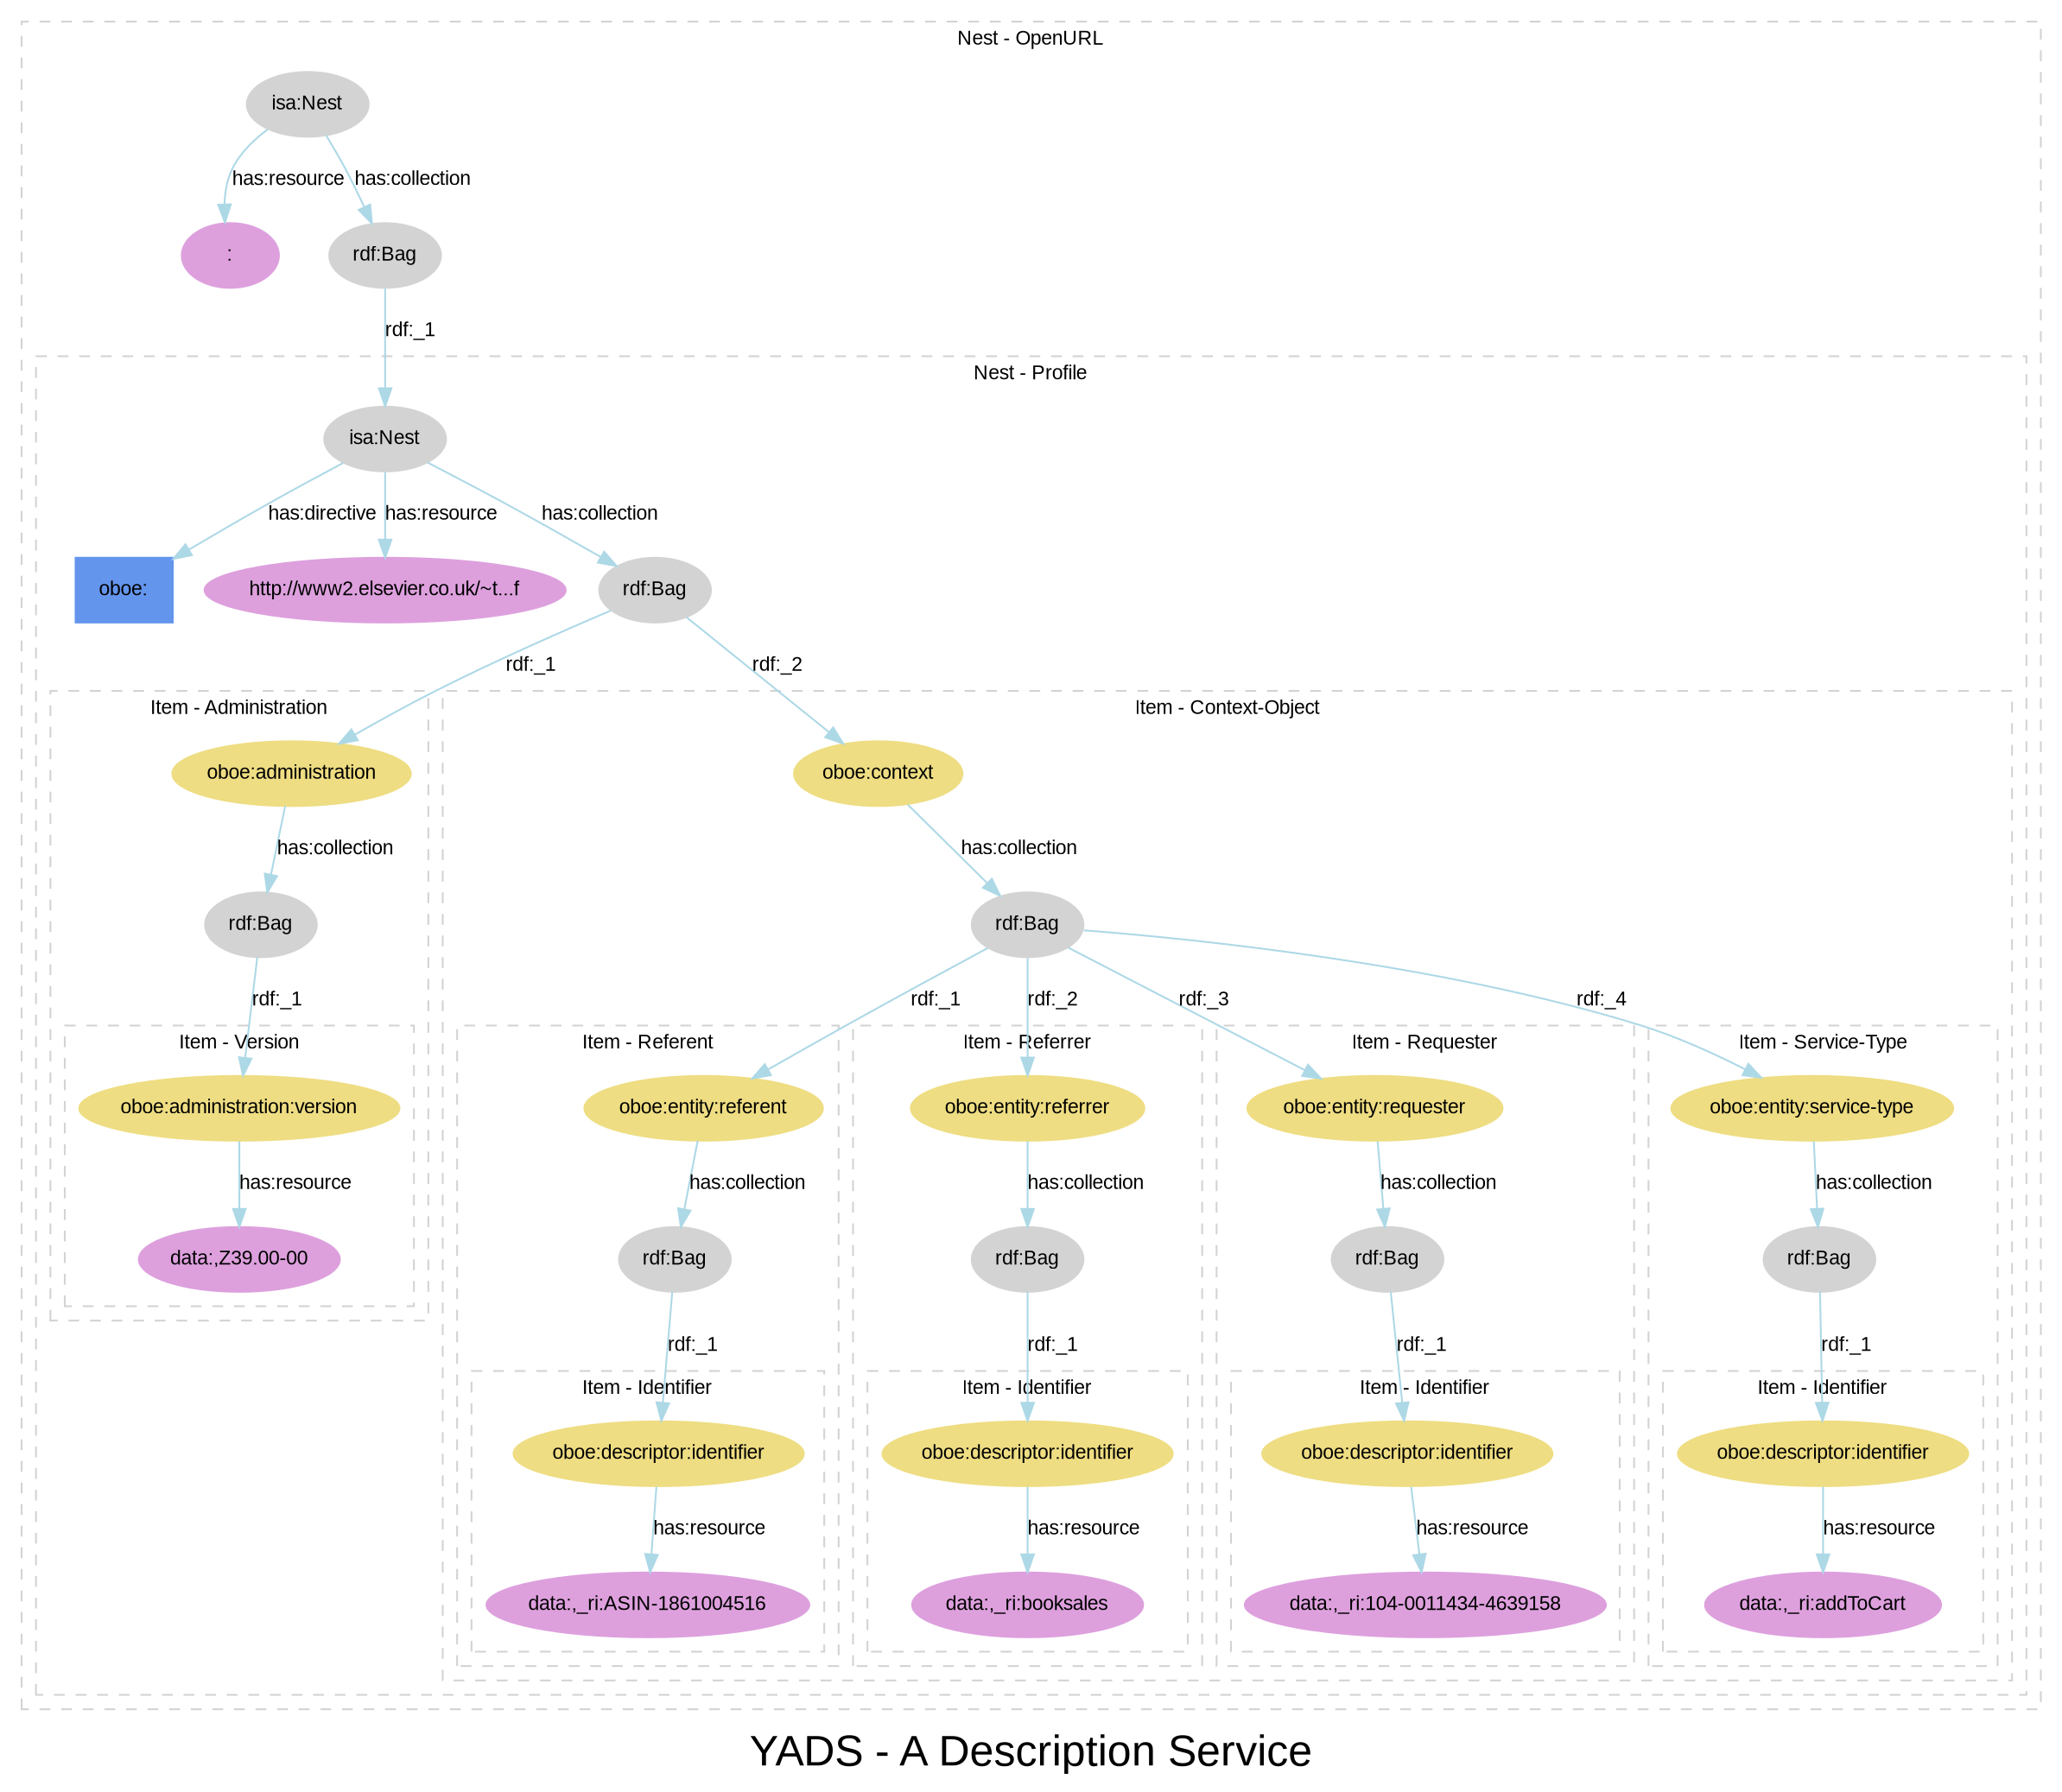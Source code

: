 
digraph yads { 

graph [
  fontname=arial, fontsize=24
  label="YADS - A Description Service"
];
node [
  fontname=arial, fontsize=11, fontcolor=black,
  style=filled, color=cornflowerblue,
];
edge [
  fontname=arial, fontsize=11, fontcolor=black,
  style=filled, color=lightblue,
];
rankdir=TB;

subgraph cluster_1 {

  style=dashed; color=lightgrey;
  fontname=arial; fontsize=11;
  fontcolor="black"; label="Nest - OpenURL";

  ":_1" [label="isa:Nest", color=lightgrey, URL="http://www2.elsevier.co.uk/~tony/1014/yads-schema-2002-04-03#Nest"];
  ":_1" -> ":" [label="has:resource", URL="http://www2.elsevier.co.uk/~tony/1014/yads-schema-2002-04-03#resource"];
  ":_1" -> ":_2" [label="has:collection", URL="http://www2.elsevier.co.uk/~tony/1014/yads-schema-2002-04-03#collection"];
  ":_2" [label="rdf:Bag", color=lightgrey];
  ":" [color=plum, URL=""];
  ":_2" [label="rdf:Bag", color=lightgrey, URL="http://www.w3.org/1999/02/22-rdf-syntax-ns#Bag"];
  ":_2" -> ":_3" [label="rdf:_1", URL="http://www.w3.org/1999/02/22-rdf-syntax-ns#_1"];
":_3" [label="isa:Nest"]

subgraph cluster_3 {

  style=dashed; color=lightgrey;
  fontname=arial; fontsize=11;
  fontcolor="black"; label="Nest - Profile";

  ":_3" [label="isa:Nest", color=lightgrey, URL="http://www2.elsevier.co.uk/~tony/1014/yads-schema-2002-04-03#Nest"];
  ":_3" -> "node_1" [label="has:directive", URL="http://www2.elsevier.co.uk/~tony/1014/yads-schema-2002-04-03#directive"];
  ":_3" -> "http://www2.elsevier.co.uk/~t...f" [label="has:resource", URL="http://www2.elsevier.co.uk/~tony/1014/yads-schema-2002-04-03#resource"];
  ":_3" -> ":_4" [label="has:collection", URL="http://www2.elsevier.co.uk/~tony/1014/yads-schema-2002-04-03#collection"];
  ":_4" [label="rdf:Bag", color=lightgrey];
  "node_1" [shape=box, label="oboe:"];
  "http://www2.elsevier.co.uk/~t...f" [color=plum, URL="http://www2.elsevier.co.uk/~tony/oboe/oboe.rdf"];
  ":_4" [label="rdf:Bag", color=lightgrey, URL="http://www.w3.org/1999/02/22-rdf-syntax-ns#Bag"];
  ":_4" -> ":_5" [label="rdf:_1", URL="http://www.w3.org/1999/02/22-rdf-syntax-ns#_1"];
":_5" [label="isa:Item"]
  ":_4" -> ":_8" [label="rdf:_2", URL="http://www.w3.org/1999/02/22-rdf-syntax-ns#_2"];
":_8" [label="isa:Item"]

subgraph cluster_5 {

  style=dashed; color=lightgrey;
  fontname=arial; fontsize=11;
  fontcolor="black"; label="Item - Administration";

  ":_5" [label="oboe:administration", color=lightgoldenrod];

  ":_5" -> ":_6" [label="has:collection", URL="http://www2.elsevier.co.uk/~tony/1014/yads-schema-2002-04-03#collection"];
  ":_6" [label="rdf:Bag", color=lightgrey];
  ":_6" [label="rdf:Bag", color=lightgrey, URL="http://www.w3.org/1999/02/22-rdf-syntax-ns#Bag"];
  ":_6" -> ":_7" [label="rdf:_1", URL="http://www.w3.org/1999/02/22-rdf-syntax-ns#_1"];
":_7" [label="isa:Item"]

subgraph cluster_7 {

  style=dashed; color=lightgrey;
  fontname=arial; fontsize=11;
  fontcolor="black"; label="Item - Version";

  ":_7" [label="oboe:administration:version", color=lightgoldenrod];

  ":_7" -> "data:,Z39.00-00" [label="has:resource", URL="http://www2.elsevier.co.uk/~tony/1014/yads-schema-2002-04-03#resource"];
  "data:,Z39.00-00" [color=plum, URL="data:,Z39.00-00"];
}

}

subgraph cluster_8 {

  style=dashed; color=lightgrey;
  fontname=arial; fontsize=11;
  fontcolor="black"; label="Item - Context-Object";

  ":_8" [label="oboe:context", color=lightgoldenrod];

  ":_8" -> ":_9" [label="has:collection", URL="http://www2.elsevier.co.uk/~tony/1014/yads-schema-2002-04-03#collection"];
  ":_9" [label="rdf:Bag", color=lightgrey];
  ":_9" [label="rdf:Bag", color=lightgrey, URL="http://www.w3.org/1999/02/22-rdf-syntax-ns#Bag"];
  ":_9" -> ":_10" [label="rdf:_1", URL="http://www.w3.org/1999/02/22-rdf-syntax-ns#_1"];
":_10" [label="isa:Item"]
  ":_9" -> ":_13" [label="rdf:_2", URL="http://www.w3.org/1999/02/22-rdf-syntax-ns#_2"];
":_13" [label="isa:Item"]
  ":_9" -> ":_16" [label="rdf:_3", URL="http://www.w3.org/1999/02/22-rdf-syntax-ns#_3"];
":_16" [label="isa:Item"]
  ":_9" -> ":_19" [label="rdf:_4", URL="http://www.w3.org/1999/02/22-rdf-syntax-ns#_4"];
":_19" [label="isa:Item"]

subgraph cluster_10 {

  style=dashed; color=lightgrey;
  fontname=arial; fontsize=11;
  fontcolor="black"; label="Item - Referent";

  ":_10" [label="oboe:entity:referent", color=lightgoldenrod];

  ":_10" -> ":_11" [label="has:collection", URL="http://www2.elsevier.co.uk/~tony/1014/yads-schema-2002-04-03#collection"];
  ":_11" [label="rdf:Bag", color=lightgrey];
  ":_11" [label="rdf:Bag", color=lightgrey, URL="http://www.w3.org/1999/02/22-rdf-syntax-ns#Bag"];
  ":_11" -> ":_12" [label="rdf:_1", URL="http://www.w3.org/1999/02/22-rdf-syntax-ns#_1"];
":_12" [label="isa:Item"]

subgraph cluster_12 {

  style=dashed; color=lightgrey;
  fontname=arial; fontsize=11;
  fontcolor="black"; label="Item - Identifier";

  ":_12" [label="oboe:descriptor:identifier", color=lightgoldenrod];

  ":_12" -> "data:,_ri:ASIN-1861004516" [label="has:resource", URL="http://www2.elsevier.co.uk/~tony/1014/yads-schema-2002-04-03#resource"];
  "data:,_ri:ASIN-1861004516" [color=plum, URL="data:,_ri:ASIN-1861004516"];
}

}

subgraph cluster_13 {

  style=dashed; color=lightgrey;
  fontname=arial; fontsize=11;
  fontcolor="black"; label="Item - Referrer";

  ":_13" [label="oboe:entity:referrer", color=lightgoldenrod];

  ":_13" -> ":_14" [label="has:collection", URL="http://www2.elsevier.co.uk/~tony/1014/yads-schema-2002-04-03#collection"];
  ":_14" [label="rdf:Bag", color=lightgrey];
  ":_14" [label="rdf:Bag", color=lightgrey, URL="http://www.w3.org/1999/02/22-rdf-syntax-ns#Bag"];
  ":_14" -> ":_15" [label="rdf:_1", URL="http://www.w3.org/1999/02/22-rdf-syntax-ns#_1"];
":_15" [label="isa:Item"]

subgraph cluster_15 {

  style=dashed; color=lightgrey;
  fontname=arial; fontsize=11;
  fontcolor="black"; label="Item - Identifier";

  ":_15" [label="oboe:descriptor:identifier", color=lightgoldenrod];

  ":_15" -> "data:,_ri:booksales" [label="has:resource", URL="http://www2.elsevier.co.uk/~tony/1014/yads-schema-2002-04-03#resource"];
  "data:,_ri:booksales" [color=plum, URL="data:,_ri:booksales"];
}

}

subgraph cluster_16 {

  style=dashed; color=lightgrey;
  fontname=arial; fontsize=11;
  fontcolor="black"; label="Item - Requester";

  ":_16" [label="oboe:entity:requester", color=lightgoldenrod];

  ":_16" -> ":_17" [label="has:collection", URL="http://www2.elsevier.co.uk/~tony/1014/yads-schema-2002-04-03#collection"];
  ":_17" [label="rdf:Bag", color=lightgrey];
  ":_17" [label="rdf:Bag", color=lightgrey, URL="http://www.w3.org/1999/02/22-rdf-syntax-ns#Bag"];
  ":_17" -> ":_18" [label="rdf:_1", URL="http://www.w3.org/1999/02/22-rdf-syntax-ns#_1"];
":_18" [label="isa:Item"]

subgraph cluster_18 {

  style=dashed; color=lightgrey;
  fontname=arial; fontsize=11;
  fontcolor="black"; label="Item - Identifier";

  ":_18" [label="oboe:descriptor:identifier", color=lightgoldenrod];

  ":_18" -> "data:,_ri:104-0011434-4639158" [label="has:resource", URL="http://www2.elsevier.co.uk/~tony/1014/yads-schema-2002-04-03#resource"];
  "data:,_ri:104-0011434-4639158" [color=plum, URL="data:,_ri:104-0011434-4639158"];
}

}

subgraph cluster_19 {

  style=dashed; color=lightgrey;
  fontname=arial; fontsize=11;
  fontcolor="black"; label="Item - Service-Type";

  ":_19" [label="oboe:entity:service-type", color=lightgoldenrod];

  ":_19" -> ":_20" [label="has:collection", URL="http://www2.elsevier.co.uk/~tony/1014/yads-schema-2002-04-03#collection"];
  ":_20" [label="rdf:Bag", color=lightgrey];
  ":_20" [label="rdf:Bag", color=lightgrey, URL="http://www.w3.org/1999/02/22-rdf-syntax-ns#Bag"];
  ":_20" -> ":_21" [label="rdf:_1", URL="http://www.w3.org/1999/02/22-rdf-syntax-ns#_1"];
":_21" [label="isa:Item"]

subgraph cluster_21 {

  style=dashed; color=lightgrey;
  fontname=arial; fontsize=11;
  fontcolor="black"; label="Item - Identifier";

  ":_21" [label="oboe:descriptor:identifier", color=lightgoldenrod];

  ":_21" -> "data:,_ri:addToCart" [label="has:resource", URL="http://www2.elsevier.co.uk/~tony/1014/yads-schema-2002-04-03#resource"];
  "data:,_ri:addToCart" [color=plum, URL="data:,_ri:addToCart"];
}

}

}

}

}

}
